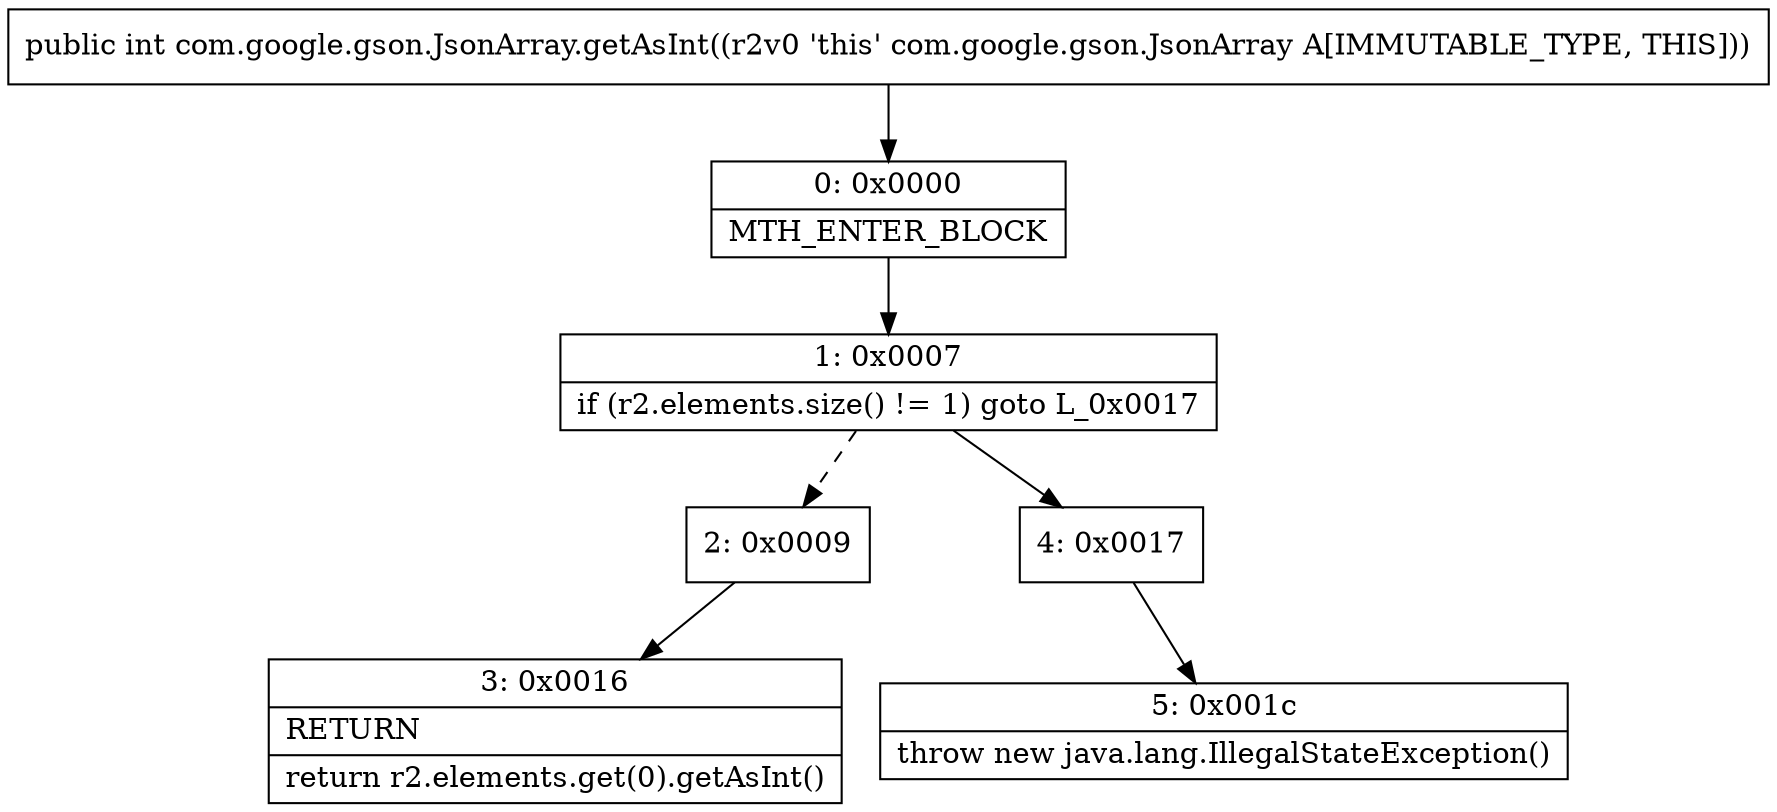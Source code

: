 digraph "CFG forcom.google.gson.JsonArray.getAsInt()I" {
Node_0 [shape=record,label="{0\:\ 0x0000|MTH_ENTER_BLOCK\l}"];
Node_1 [shape=record,label="{1\:\ 0x0007|if (r2.elements.size() != 1) goto L_0x0017\l}"];
Node_2 [shape=record,label="{2\:\ 0x0009}"];
Node_3 [shape=record,label="{3\:\ 0x0016|RETURN\l|return r2.elements.get(0).getAsInt()\l}"];
Node_4 [shape=record,label="{4\:\ 0x0017}"];
Node_5 [shape=record,label="{5\:\ 0x001c|throw new java.lang.IllegalStateException()\l}"];
MethodNode[shape=record,label="{public int com.google.gson.JsonArray.getAsInt((r2v0 'this' com.google.gson.JsonArray A[IMMUTABLE_TYPE, THIS])) }"];
MethodNode -> Node_0;
Node_0 -> Node_1;
Node_1 -> Node_2[style=dashed];
Node_1 -> Node_4;
Node_2 -> Node_3;
Node_4 -> Node_5;
}

